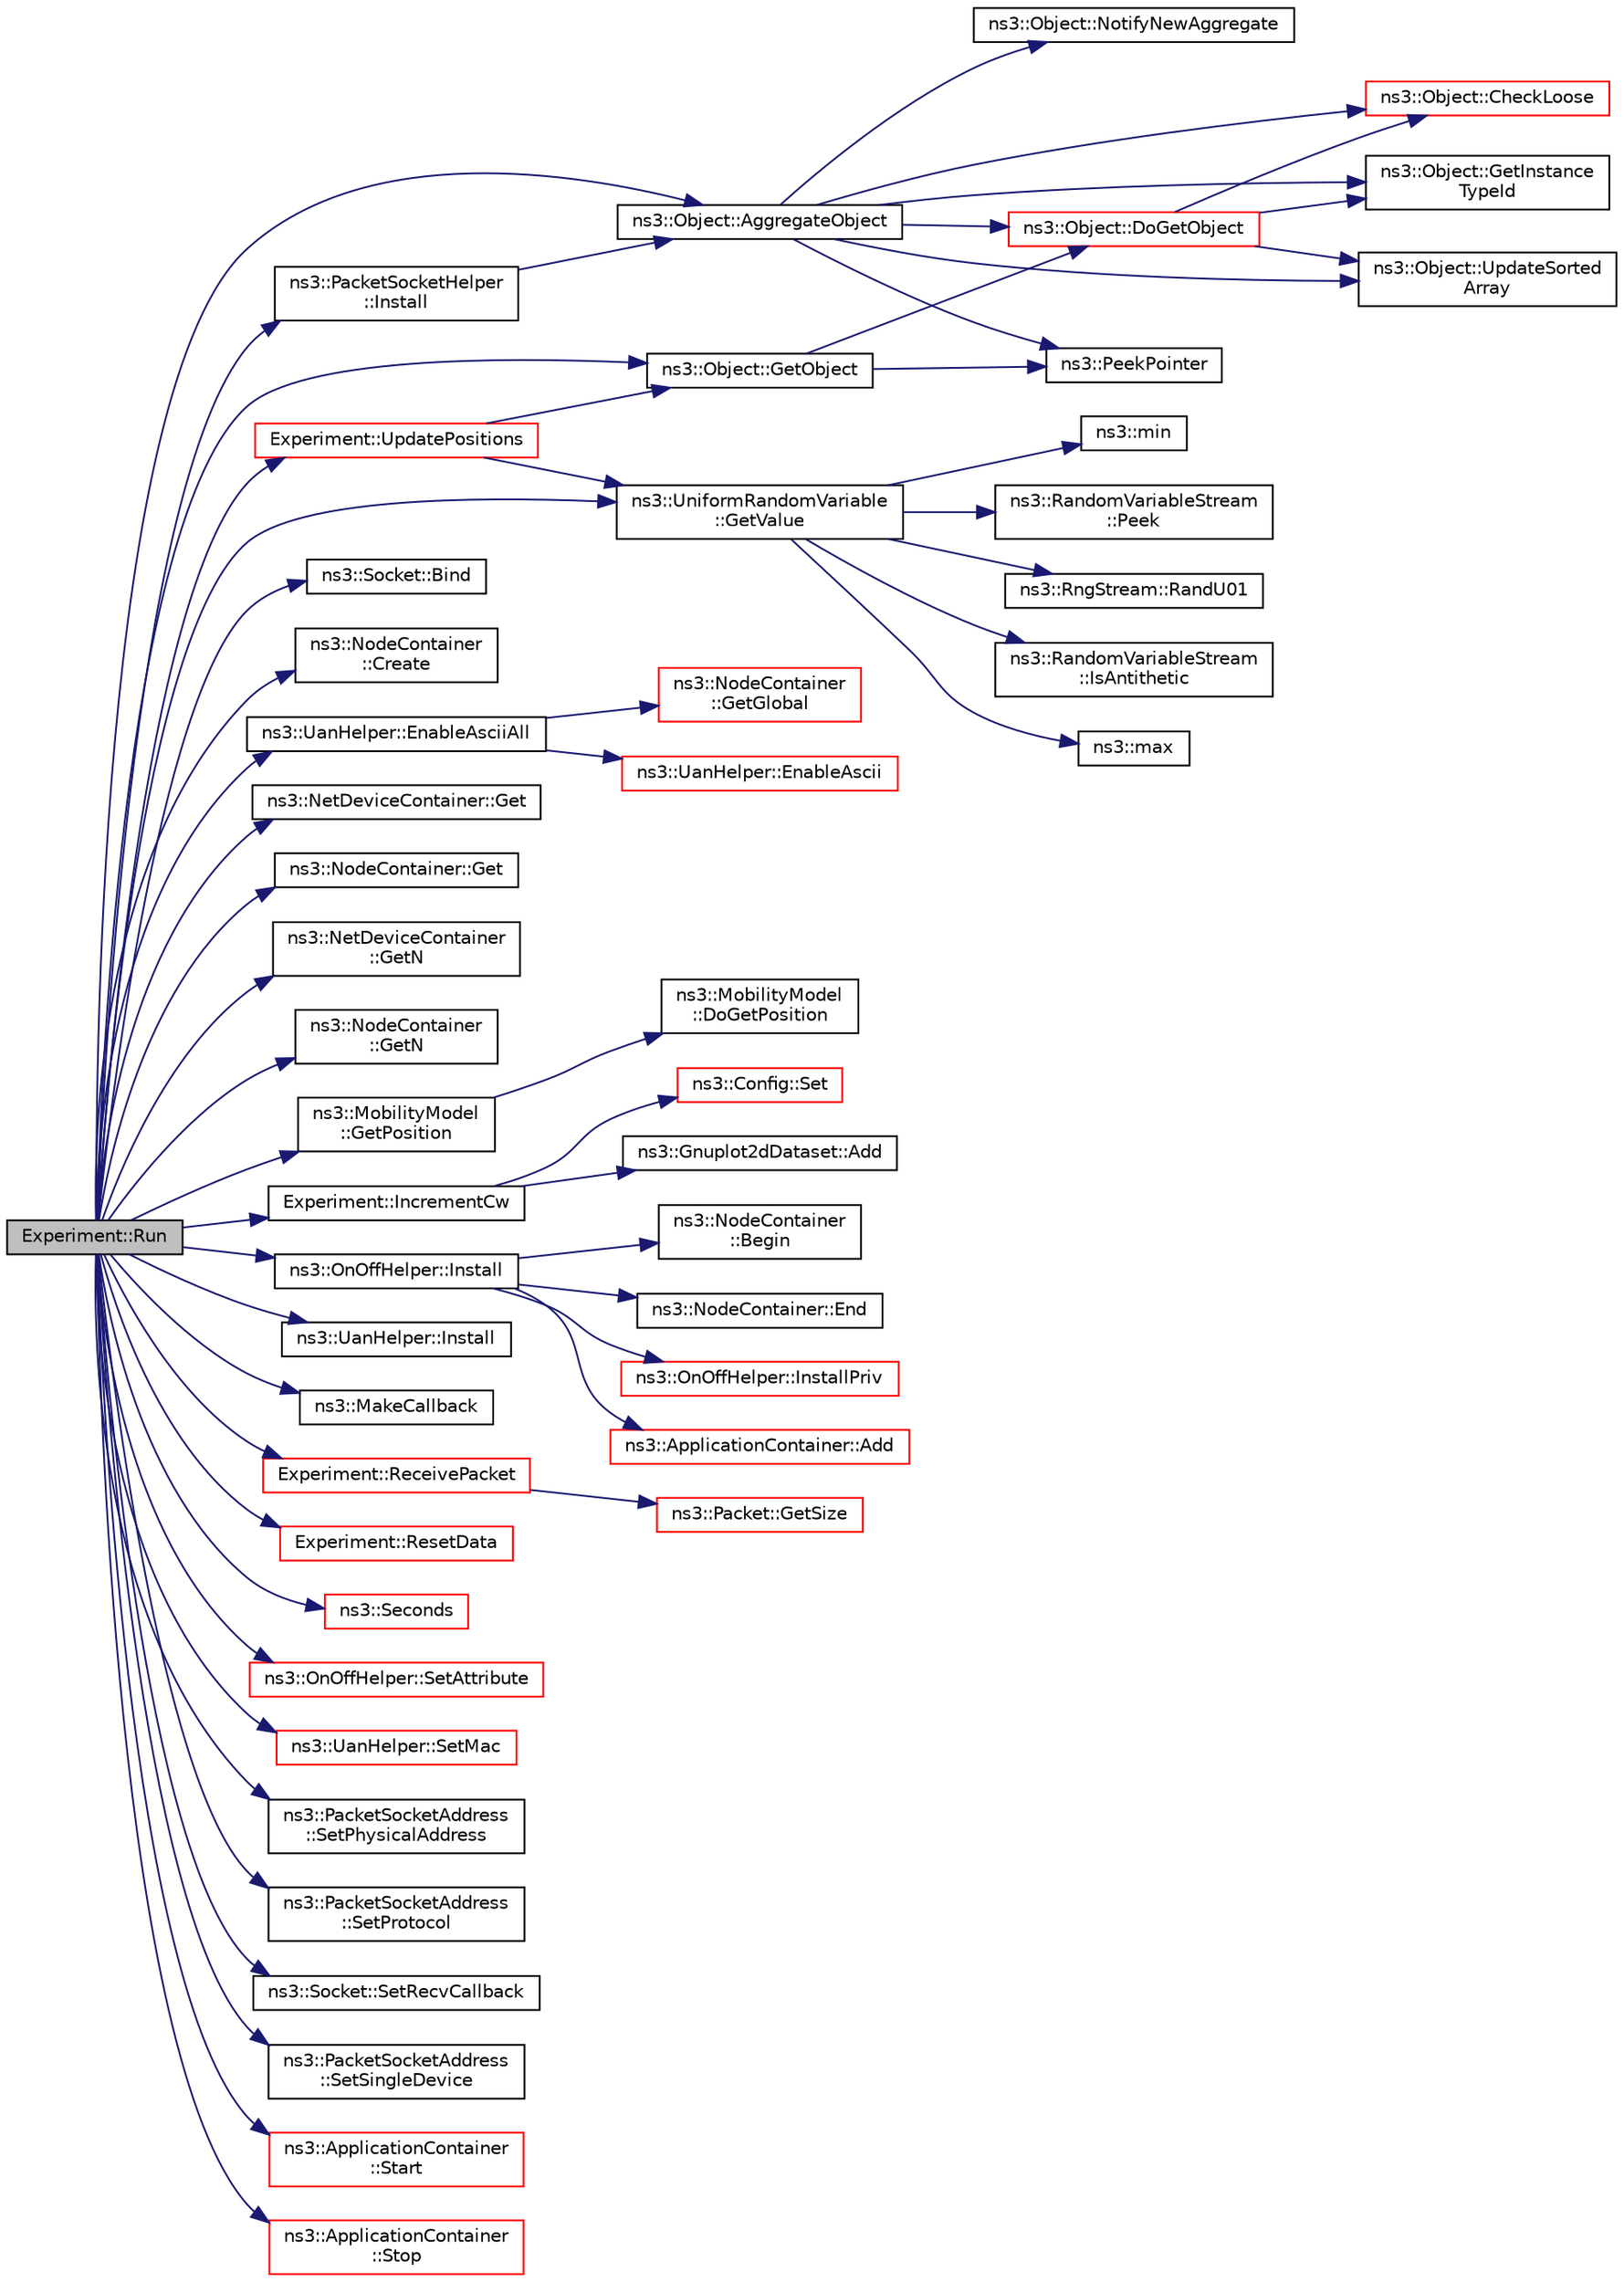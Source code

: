 digraph "Experiment::Run"
{
 // LATEX_PDF_SIZE
  edge [fontname="Helvetica",fontsize="10",labelfontname="Helvetica",labelfontsize="10"];
  node [fontname="Helvetica",fontsize="10",shape=record];
  rankdir="LR";
  Node1 [label="Experiment::Run",height=0.2,width=0.4,color="black", fillcolor="grey75", style="filled", fontcolor="black",tooltip="Run an experiment across a range of congestion window values."];
  Node1 -> Node2 [color="midnightblue",fontsize="10",style="solid",fontname="Helvetica"];
  Node2 [label="ns3::Object::AggregateObject",height=0.2,width=0.4,color="black", fillcolor="white", style="filled",URL="$classns3_1_1_object.html#a79dd435d300f3deca814553f561a2922",tooltip="Aggregate two Objects together."];
  Node2 -> Node3 [color="midnightblue",fontsize="10",style="solid",fontname="Helvetica"];
  Node3 [label="ns3::Object::CheckLoose",height=0.2,width=0.4,color="red", fillcolor="white", style="filled",URL="$classns3_1_1_object.html#a33b1d1c52665f27a2fd4857aef5618f2",tooltip="Check if any aggregated Objects have non-zero reference counts."];
  Node2 -> Node5 [color="midnightblue",fontsize="10",style="solid",fontname="Helvetica"];
  Node5 [label="ns3::Object::DoGetObject",height=0.2,width=0.4,color="red", fillcolor="white", style="filled",URL="$classns3_1_1_object.html#a7c009975f7c0994cb47a69f713745e0a",tooltip="Find an Object of TypeId tid in the aggregates of this Object."];
  Node5 -> Node3 [color="midnightblue",fontsize="10",style="solid",fontname="Helvetica"];
  Node5 -> Node6 [color="midnightblue",fontsize="10",style="solid",fontname="Helvetica"];
  Node6 [label="ns3::Object::GetInstance\lTypeId",height=0.2,width=0.4,color="black", fillcolor="white", style="filled",URL="$classns3_1_1_object.html#a9a0bc0211cfab9842e1046b5c5810e5a",tooltip="Get the most derived TypeId for this Object."];
  Node5 -> Node16 [color="midnightblue",fontsize="10",style="solid",fontname="Helvetica"];
  Node16 [label="ns3::Object::UpdateSorted\lArray",height=0.2,width=0.4,color="black", fillcolor="white", style="filled",URL="$classns3_1_1_object.html#ade62655b9680ca5ebf5af7e0fda7a21f",tooltip="Keep the list of aggregates in most-recently-used order."];
  Node2 -> Node6 [color="midnightblue",fontsize="10",style="solid",fontname="Helvetica"];
  Node2 -> Node17 [color="midnightblue",fontsize="10",style="solid",fontname="Helvetica"];
  Node17 [label="ns3::Object::NotifyNewAggregate",height=0.2,width=0.4,color="black", fillcolor="white", style="filled",URL="$classns3_1_1_object.html#a1bd7211125185a6cd511c35fea4e500f",tooltip="Notify all Objects aggregated to this one of a new Object being aggregated."];
  Node2 -> Node18 [color="midnightblue",fontsize="10",style="solid",fontname="Helvetica"];
  Node18 [label="ns3::PeekPointer",height=0.2,width=0.4,color="black", fillcolor="white", style="filled",URL="$namespacens3.html#af2a7557fe9afdd98d8f6f8f6e412cf5a",tooltip=" "];
  Node2 -> Node16 [color="midnightblue",fontsize="10",style="solid",fontname="Helvetica"];
  Node1 -> Node19 [color="midnightblue",fontsize="10",style="solid",fontname="Helvetica"];
  Node19 [label="ns3::Socket::Bind",height=0.2,width=0.4,color="black", fillcolor="white", style="filled",URL="$classns3_1_1_socket.html#ada93439a43de2028b5a8fc6621dad482",tooltip="Allocate a local endpoint for this socket."];
  Node1 -> Node20 [color="midnightblue",fontsize="10",style="solid",fontname="Helvetica"];
  Node20 [label="ns3::NodeContainer\l::Create",height=0.2,width=0.4,color="black", fillcolor="white", style="filled",URL="$classns3_1_1_node_container.html#a787f059e2813e8b951cc6914d11dfe69",tooltip="Create n nodes and append pointers to them to the end of this NodeContainer."];
  Node1 -> Node21 [color="midnightblue",fontsize="10",style="solid",fontname="Helvetica"];
  Node21 [label="ns3::UanHelper::EnableAsciiAll",height=0.2,width=0.4,color="black", fillcolor="white", style="filled",URL="$classns3_1_1_uan_helper.html#abbb973784878ac6addc48cf2a6a18da0",tooltip="Enable ascii output on each device which is of the ns3::UanNetDevice type and dump that to the specif..."];
  Node21 -> Node22 [color="midnightblue",fontsize="10",style="solid",fontname="Helvetica"];
  Node22 [label="ns3::UanHelper::EnableAscii",height=0.2,width=0.4,color="red", fillcolor="white", style="filled",URL="$classns3_1_1_uan_helper.html#a6346f7d56711007f193cb842dce46896",tooltip="Enable ascii output on the specified deviceid within the specified nodeid if it is of type ns3::UanNe..."];
  Node21 -> Node91 [color="midnightblue",fontsize="10",style="solid",fontname="Helvetica"];
  Node91 [label="ns3::NodeContainer\l::GetGlobal",height=0.2,width=0.4,color="red", fillcolor="white", style="filled",URL="$classns3_1_1_node_container.html#a687e8f9ceb74d0ce3b06591c9f44c9ed",tooltip="Create a NodeContainer that contains a list of all nodes created through NodeContainer::Create() and ..."];
  Node1 -> Node109 [color="midnightblue",fontsize="10",style="solid",fontname="Helvetica"];
  Node109 [label="ns3::NetDeviceContainer::Get",height=0.2,width=0.4,color="black", fillcolor="white", style="filled",URL="$classns3_1_1_net_device_container.html#ae114b3a9fc193fee40c07e4a4207aef4",tooltip="Get the Ptr<NetDevice> stored in this container at a given index."];
  Node1 -> Node110 [color="midnightblue",fontsize="10",style="solid",fontname="Helvetica"];
  Node110 [label="ns3::NodeContainer::Get",height=0.2,width=0.4,color="black", fillcolor="white", style="filled",URL="$classns3_1_1_node_container.html#aff885e5a6b02ca4a27f5725de647d96e",tooltip="Get the Ptr<Node> stored in this container at a given index."];
  Node1 -> Node111 [color="midnightblue",fontsize="10",style="solid",fontname="Helvetica"];
  Node111 [label="ns3::NetDeviceContainer\l::GetN",height=0.2,width=0.4,color="black", fillcolor="white", style="filled",URL="$classns3_1_1_net_device_container.html#a44e6db6a23ab528c0a467e32a4046413",tooltip="Get the number of Ptr<NetDevice> stored in this container."];
  Node1 -> Node112 [color="midnightblue",fontsize="10",style="solid",fontname="Helvetica"];
  Node112 [label="ns3::NodeContainer\l::GetN",height=0.2,width=0.4,color="black", fillcolor="white", style="filled",URL="$classns3_1_1_node_container.html#a35aed8b8abb7b7988b086f66d15cdda9",tooltip="Get the number of Ptr<Node> stored in this container."];
  Node1 -> Node113 [color="midnightblue",fontsize="10",style="solid",fontname="Helvetica"];
  Node113 [label="ns3::Object::GetObject",height=0.2,width=0.4,color="black", fillcolor="white", style="filled",URL="$classns3_1_1_object.html#ad21f5401ff705cd29c37f931ea3afc18",tooltip="Get a pointer to the requested aggregated Object."];
  Node113 -> Node5 [color="midnightblue",fontsize="10",style="solid",fontname="Helvetica"];
  Node113 -> Node18 [color="midnightblue",fontsize="10",style="solid",fontname="Helvetica"];
  Node1 -> Node114 [color="midnightblue",fontsize="10",style="solid",fontname="Helvetica"];
  Node114 [label="ns3::MobilityModel\l::GetPosition",height=0.2,width=0.4,color="black", fillcolor="white", style="filled",URL="$classns3_1_1_mobility_model.html#aee61a90f5598aea280747cf96f3ee853",tooltip=" "];
  Node114 -> Node115 [color="midnightblue",fontsize="10",style="solid",fontname="Helvetica"];
  Node115 [label="ns3::MobilityModel\l::DoGetPosition",height=0.2,width=0.4,color="black", fillcolor="white", style="filled",URL="$classns3_1_1_mobility_model.html#a518f70bd8cb78d0031f9a26572434c34",tooltip=" "];
  Node1 -> Node116 [color="midnightblue",fontsize="10",style="solid",fontname="Helvetica"];
  Node116 [label="ns3::UniformRandomVariable\l::GetValue",height=0.2,width=0.4,color="black", fillcolor="white", style="filled",URL="$classns3_1_1_uniform_random_variable.html#a03822d8c86ac51e9aa83bbc73041386b",tooltip="Get the next random value, as a double in the specified range ."];
  Node116 -> Node117 [color="midnightblue",fontsize="10",style="solid",fontname="Helvetica"];
  Node117 [label="ns3::RandomVariableStream\l::IsAntithetic",height=0.2,width=0.4,color="black", fillcolor="white", style="filled",URL="$classns3_1_1_random_variable_stream.html#ae8f50692f36f1403a22d0cbb9c488db2",tooltip="Check if antithetic values will be generated."];
  Node116 -> Node118 [color="midnightblue",fontsize="10",style="solid",fontname="Helvetica"];
  Node118 [label="ns3::max",height=0.2,width=0.4,color="black", fillcolor="white", style="filled",URL="$namespacens3.html#a548291fa9e4e7d6a57814dfcbbebce9b",tooltip=" "];
  Node116 -> Node119 [color="midnightblue",fontsize="10",style="solid",fontname="Helvetica"];
  Node119 [label="ns3::min",height=0.2,width=0.4,color="black", fillcolor="white", style="filled",URL="$namespacens3.html#a66840605409c3caeff0d2a728b68dc6d",tooltip=" "];
  Node116 -> Node120 [color="midnightblue",fontsize="10",style="solid",fontname="Helvetica"];
  Node120 [label="ns3::RandomVariableStream\l::Peek",height=0.2,width=0.4,color="black", fillcolor="white", style="filled",URL="$classns3_1_1_random_variable_stream.html#a72b37a5c0a574a51df77d378d9101936",tooltip="Get the pointer to the underlying RngStream."];
  Node116 -> Node121 [color="midnightblue",fontsize="10",style="solid",fontname="Helvetica"];
  Node121 [label="ns3::RngStream::RandU01",height=0.2,width=0.4,color="black", fillcolor="white", style="filled",URL="$classns3_1_1_rng_stream.html#a46be36426b8bc712e9de468b63558c22",tooltip="Generate the next random number for this stream."];
  Node1 -> Node122 [color="midnightblue",fontsize="10",style="solid",fontname="Helvetica"];
  Node122 [label="Experiment::IncrementCw",height=0.2,width=0.4,color="black", fillcolor="white", style="filled",URL="$class_experiment.html#ab252998a0101be7d45e2c766eb0e2c85",tooltip="Compute average throughput for a set of runs, then increment CW."];
  Node122 -> Node123 [color="midnightblue",fontsize="10",style="solid",fontname="Helvetica"];
  Node123 [label="ns3::Gnuplot2dDataset::Add",height=0.2,width=0.4,color="black", fillcolor="white", style="filled",URL="$classns3_1_1_gnuplot2d_dataset.html#abd93f7c8fa2d1ed643c09d7fb8d5ef27",tooltip=" "];
  Node122 -> Node124 [color="midnightblue",fontsize="10",style="solid",fontname="Helvetica"];
  Node124 [label="ns3::Config::Set",height=0.2,width=0.4,color="red", fillcolor="white", style="filled",URL="$group__config.html#gadce03667ec621d64ce4aace85d9bcfd0",tooltip=" "];
  Node1 -> Node130 [color="midnightblue",fontsize="10",style="solid",fontname="Helvetica"];
  Node130 [label="ns3::OnOffHelper::Install",height=0.2,width=0.4,color="black", fillcolor="white", style="filled",URL="$classns3_1_1_on_off_helper.html#a87cc5963ff591c4ba397ba4439ea39d7",tooltip="Install an ns3::OnOffApplication on each node of the input container configured with all the attribut..."];
  Node130 -> Node131 [color="midnightblue",fontsize="10",style="solid",fontname="Helvetica"];
  Node131 [label="ns3::ApplicationContainer::Add",height=0.2,width=0.4,color="red", fillcolor="white", style="filled",URL="$classns3_1_1_application_container.html#ad09ab1a1ad5849d518d5f4c262e38152",tooltip="Append the contents of another ApplicationContainer to the end of this container."];
  Node130 -> Node93 [color="midnightblue",fontsize="10",style="solid",fontname="Helvetica"];
  Node93 [label="ns3::NodeContainer\l::Begin",height=0.2,width=0.4,color="black", fillcolor="white", style="filled",URL="$classns3_1_1_node_container.html#a2bfe1f50688c96e0888b1907e1e2f324",tooltip="Get an iterator which refers to the first Node in the container."];
  Node130 -> Node94 [color="midnightblue",fontsize="10",style="solid",fontname="Helvetica"];
  Node94 [label="ns3::NodeContainer::End",height=0.2,width=0.4,color="black", fillcolor="white", style="filled",URL="$classns3_1_1_node_container.html#a4904853b5d3e86f622a2ef8b4e959e08",tooltip="Get an iterator which indicates past-the-last Node in the container."];
  Node130 -> Node134 [color="midnightblue",fontsize="10",style="solid",fontname="Helvetica"];
  Node134 [label="ns3::OnOffHelper::InstallPriv",height=0.2,width=0.4,color="red", fillcolor="white", style="filled",URL="$classns3_1_1_on_off_helper.html#ac06b1d705c5024e022b4fd48025db25f",tooltip="Install an ns3::OnOffApplication on the node configured with all the attributes set with SetAttribute..."];
  Node1 -> Node142 [color="midnightblue",fontsize="10",style="solid",fontname="Helvetica"];
  Node142 [label="ns3::UanHelper::Install",height=0.2,width=0.4,color="black", fillcolor="white", style="filled",URL="$classns3_1_1_uan_helper.html#a76dbff71f0348b390049596917907c55",tooltip="This method creates a simple ns3::UanChannel (with a default ns3::UanNoiseModelDefault and ns3::UanPr..."];
  Node1 -> Node143 [color="midnightblue",fontsize="10",style="solid",fontname="Helvetica"];
  Node143 [label="ns3::PacketSocketHelper\l::Install",height=0.2,width=0.4,color="black", fillcolor="white", style="filled",URL="$classns3_1_1_packet_socket_helper.html#acefb3e034a102efc148fac496c5e9f33",tooltip="Aggregate an instance of a ns3::PacketSocketFactory onto the provided node."];
  Node143 -> Node2 [color="midnightblue",fontsize="10",style="solid",fontname="Helvetica"];
  Node1 -> Node144 [color="midnightblue",fontsize="10",style="solid",fontname="Helvetica"];
  Node144 [label="ns3::MakeCallback",height=0.2,width=0.4,color="black", fillcolor="white", style="filled",URL="$namespacens3.html#af1dde3c04374147fca0cfe3b0766d664",tooltip="Build Callbacks for class method members which take varying numbers of arguments and potentially retu..."];
  Node1 -> Node145 [color="midnightblue",fontsize="10",style="solid",fontname="Helvetica"];
  Node145 [label="Experiment::ReceivePacket",height=0.2,width=0.4,color="red", fillcolor="white", style="filled",URL="$class_experiment.html#a71b89b6aeef271abd148ac8c9dc246d4",tooltip=" "];
  Node145 -> Node146 [color="midnightblue",fontsize="10",style="solid",fontname="Helvetica"];
  Node146 [label="ns3::Packet::GetSize",height=0.2,width=0.4,color="red", fillcolor="white", style="filled",URL="$classns3_1_1_packet.html#afff7cb1ff518ee6dc0d424e10a5ad6ec",tooltip="Returns the the size in bytes of the packet (including the zero-filled initial payload)."];
  Node1 -> Node149 [color="midnightblue",fontsize="10",style="solid",fontname="Helvetica"];
  Node149 [label="Experiment::ResetData",height=0.2,width=0.4,color="red", fillcolor="white", style="filled",URL="$class_experiment.html#a587b704eb6e44c0f573005464f1dc880",tooltip="Save the throughput from a single run."];
  Node1 -> Node140 [color="midnightblue",fontsize="10",style="solid",fontname="Helvetica"];
  Node140 [label="ns3::Seconds",height=0.2,width=0.4,color="red", fillcolor="white", style="filled",URL="$group__timecivil.html#ga33c34b816f8ff6628e33d5c8e9713b9e",tooltip="Construct a Time in the indicated unit."];
  Node1 -> Node151 [color="midnightblue",fontsize="10",style="solid",fontname="Helvetica"];
  Node151 [label="ns3::OnOffHelper::SetAttribute",height=0.2,width=0.4,color="red", fillcolor="white", style="filled",URL="$classns3_1_1_on_off_helper.html#a9f29b8db5fd9afa3075a74f48d30d914",tooltip="Helper function used to set the underlying application attributes."];
  Node1 -> Node158 [color="midnightblue",fontsize="10",style="solid",fontname="Helvetica"];
  Node158 [label="ns3::UanHelper::SetMac",height=0.2,width=0.4,color="red", fillcolor="white", style="filled",URL="$classns3_1_1_uan_helper.html#a1c99a2afa329597107452c42eb9c43b9",tooltip="Set MAC attributes."];
  Node1 -> Node159 [color="midnightblue",fontsize="10",style="solid",fontname="Helvetica"];
  Node159 [label="ns3::PacketSocketAddress\l::SetPhysicalAddress",height=0.2,width=0.4,color="black", fillcolor="white", style="filled",URL="$classns3_1_1_packet_socket_address.html#a9452f9410a97e57344e464e25c2ab0f3",tooltip="Set the destination address."];
  Node1 -> Node160 [color="midnightblue",fontsize="10",style="solid",fontname="Helvetica"];
  Node160 [label="ns3::PacketSocketAddress\l::SetProtocol",height=0.2,width=0.4,color="black", fillcolor="white", style="filled",URL="$classns3_1_1_packet_socket_address.html#a9020962e39c238277f3b2f0de605647a",tooltip="Set the protocol."];
  Node1 -> Node161 [color="midnightblue",fontsize="10",style="solid",fontname="Helvetica"];
  Node161 [label="ns3::Socket::SetRecvCallback",height=0.2,width=0.4,color="black", fillcolor="white", style="filled",URL="$classns3_1_1_socket.html#a243f7835ef1a85f9270fd3577e3a40da",tooltip="Notify application when new data is available to be read."];
  Node1 -> Node162 [color="midnightblue",fontsize="10",style="solid",fontname="Helvetica"];
  Node162 [label="ns3::PacketSocketAddress\l::SetSingleDevice",height=0.2,width=0.4,color="black", fillcolor="white", style="filled",URL="$classns3_1_1_packet_socket_address.html#ad1caa016f4d27c9d5f2c06dbfc53f8a3",tooltip="Set the address to match only a specified NetDevice."];
  Node1 -> Node163 [color="midnightblue",fontsize="10",style="solid",fontname="Helvetica"];
  Node163 [label="ns3::ApplicationContainer\l::Start",height=0.2,width=0.4,color="red", fillcolor="white", style="filled",URL="$classns3_1_1_application_container.html#a8eff87926507020bbe3e1390358a54a7",tooltip="Arrange for all of the Applications in this container to Start() at the Time given as a parameter."];
  Node1 -> Node168 [color="midnightblue",fontsize="10",style="solid",fontname="Helvetica"];
  Node168 [label="ns3::ApplicationContainer\l::Stop",height=0.2,width=0.4,color="red", fillcolor="white", style="filled",URL="$classns3_1_1_application_container.html#adfc52f9aa4020c8714679b00bbb9ddb3",tooltip="Arrange for all of the Applications in this container to Stop() at the Time given as a parameter."];
  Node1 -> Node170 [color="midnightblue",fontsize="10",style="solid",fontname="Helvetica"];
  Node170 [label="Experiment::UpdatePositions",height=0.2,width=0.4,color="red", fillcolor="white", style="filled",URL="$class_experiment.html#a235b38a9d7884a3381c1da4cc5c794ca",tooltip="Assign new random positions to a set of nodes."];
  Node170 -> Node113 [color="midnightblue",fontsize="10",style="solid",fontname="Helvetica"];
  Node170 -> Node116 [color="midnightblue",fontsize="10",style="solid",fontname="Helvetica"];
}
